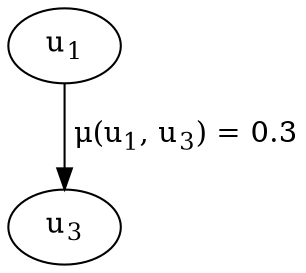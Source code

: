 digraph {
	u1 [label=<u<sub>1</sub>>]
	u3 [label=<u<sub>3</sub>>]

	u1 -> u3 [label=<&nbsp;μ(u<sub>1</sub>, u<sub>3</sub>) = 0.3>]
}
